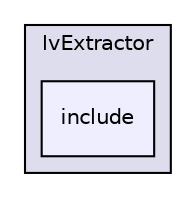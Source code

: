 digraph "LIA_SpkDet/IvExtractor/include" {
  compound=true
  node [ fontsize="10", fontname="Helvetica"];
  edge [ labelfontsize="10", labelfontname="Helvetica"];
  subgraph clusterdir_f8eec4eea211a39b31f03e2ead7a544e {
    graph [ bgcolor="#ddddee", pencolor="black", label="IvExtractor" fontname="Helvetica", fontsize="10", URL="dir_f8eec4eea211a39b31f03e2ead7a544e.html"]
  dir_7e0454f7a7d6a4da9b5b39b2e06f3249 [shape=box, label="include", style="filled", fillcolor="#eeeeff", pencolor="black", URL="dir_7e0454f7a7d6a4da9b5b39b2e06f3249.html"];
  }
}
